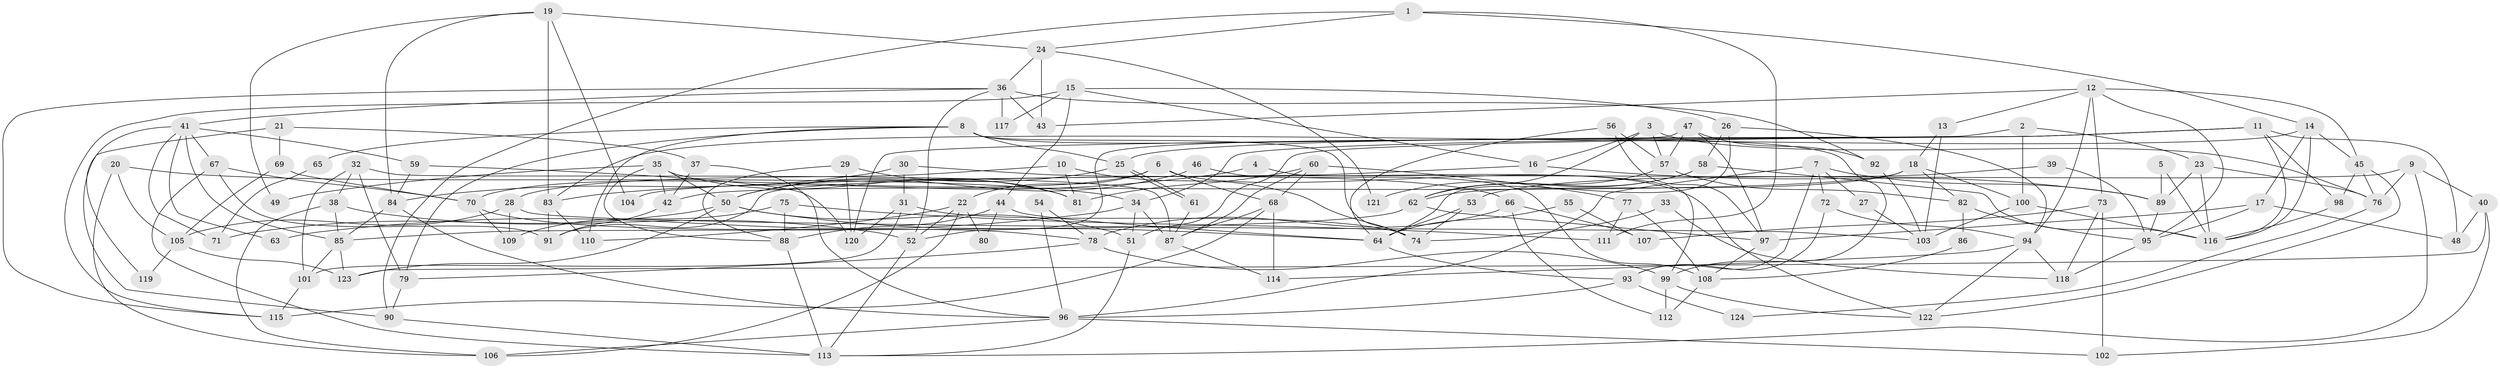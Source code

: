 // Generated by graph-tools (version 1.1) at 2025/02/03/09/25 03:02:01]
// undirected, 124 vertices, 248 edges
graph export_dot {
graph [start="1"]
  node [color=gray90,style=filled];
  1;
  2;
  3;
  4;
  5;
  6;
  7;
  8;
  9;
  10;
  11;
  12;
  13;
  14;
  15;
  16;
  17;
  18;
  19;
  20;
  21;
  22;
  23;
  24;
  25;
  26;
  27;
  28;
  29;
  30;
  31;
  32;
  33;
  34;
  35;
  36;
  37;
  38;
  39;
  40;
  41;
  42;
  43;
  44;
  45;
  46;
  47;
  48;
  49;
  50;
  51;
  52;
  53;
  54;
  55;
  56;
  57;
  58;
  59;
  60;
  61;
  62;
  63;
  64;
  65;
  66;
  67;
  68;
  69;
  70;
  71;
  72;
  73;
  74;
  75;
  76;
  77;
  78;
  79;
  80;
  81;
  82;
  83;
  84;
  85;
  86;
  87;
  88;
  89;
  90;
  91;
  92;
  93;
  94;
  95;
  96;
  97;
  98;
  99;
  100;
  101;
  102;
  103;
  104;
  105;
  106;
  107;
  108;
  109;
  110;
  111;
  112;
  113;
  114;
  115;
  116;
  117;
  118;
  119;
  120;
  121;
  122;
  123;
  124;
  1 -- 14;
  1 -- 90;
  1 -- 24;
  1 -- 111;
  2 -- 23;
  2 -- 100;
  2 -- 120;
  3 -- 62;
  3 -- 16;
  3 -- 57;
  3 -- 76;
  4 -- 83;
  4 -- 99;
  5 -- 89;
  5 -- 116;
  6 -- 70;
  6 -- 122;
  6 -- 22;
  6 -- 68;
  7 -- 93;
  7 -- 72;
  7 -- 27;
  7 -- 89;
  7 -- 96;
  8 -- 25;
  8 -- 110;
  8 -- 65;
  8 -- 74;
  8 -- 79;
  8 -- 99;
  9 -- 76;
  9 -- 40;
  9 -- 91;
  9 -- 113;
  10 -- 28;
  10 -- 81;
  10 -- 74;
  11 -- 34;
  11 -- 116;
  11 -- 25;
  11 -- 48;
  11 -- 51;
  11 -- 98;
  12 -- 95;
  12 -- 43;
  12 -- 13;
  12 -- 45;
  12 -- 73;
  12 -- 94;
  13 -- 18;
  13 -- 103;
  14 -- 116;
  14 -- 45;
  14 -- 17;
  14 -- 83;
  15 -- 26;
  15 -- 44;
  15 -- 16;
  15 -- 115;
  15 -- 117;
  16 -- 89;
  16 -- 104;
  17 -- 48;
  17 -- 95;
  17 -- 97;
  18 -- 82;
  18 -- 42;
  18 -- 62;
  18 -- 100;
  19 -- 83;
  19 -- 24;
  19 -- 49;
  19 -- 84;
  19 -- 104;
  20 -- 106;
  20 -- 34;
  20 -- 105;
  21 -- 37;
  21 -- 69;
  21 -- 119;
  22 -- 52;
  22 -- 80;
  22 -- 106;
  22 -- 110;
  23 -- 76;
  23 -- 116;
  23 -- 89;
  24 -- 36;
  24 -- 43;
  24 -- 121;
  25 -- 61;
  25 -- 61;
  25 -- 50;
  26 -- 64;
  26 -- 94;
  26 -- 58;
  27 -- 103;
  28 -- 103;
  28 -- 105;
  28 -- 109;
  29 -- 120;
  29 -- 88;
  29 -- 81;
  30 -- 84;
  30 -- 31;
  30 -- 66;
  31 -- 120;
  31 -- 74;
  31 -- 101;
  32 -- 87;
  32 -- 101;
  32 -- 38;
  32 -- 79;
  33 -- 118;
  33 -- 74;
  34 -- 51;
  34 -- 87;
  34 -- 63;
  35 -- 81;
  35 -- 50;
  35 -- 42;
  35 -- 49;
  35 -- 88;
  36 -- 115;
  36 -- 52;
  36 -- 41;
  36 -- 43;
  36 -- 92;
  36 -- 117;
  37 -- 42;
  37 -- 96;
  38 -- 85;
  38 -- 52;
  38 -- 106;
  39 -- 95;
  39 -- 53;
  40 -- 123;
  40 -- 102;
  40 -- 48;
  41 -- 90;
  41 -- 59;
  41 -- 63;
  41 -- 67;
  41 -- 71;
  41 -- 85;
  42 -- 91;
  44 -- 88;
  44 -- 64;
  44 -- 80;
  45 -- 98;
  45 -- 76;
  45 -- 122;
  46 -- 108;
  46 -- 50;
  47 -- 57;
  47 -- 97;
  47 -- 52;
  47 -- 92;
  50 -- 51;
  50 -- 64;
  50 -- 71;
  50 -- 123;
  51 -- 113;
  52 -- 113;
  53 -- 74;
  53 -- 64;
  54 -- 78;
  54 -- 96;
  55 -- 107;
  55 -- 64;
  56 -- 57;
  56 -- 97;
  56 -- 64;
  57 -- 62;
  57 -- 82;
  58 -- 62;
  58 -- 116;
  58 -- 121;
  59 -- 84;
  59 -- 120;
  60 -- 68;
  60 -- 87;
  60 -- 77;
  60 -- 81;
  61 -- 87;
  62 -- 85;
  62 -- 97;
  64 -- 93;
  65 -- 71;
  66 -- 78;
  66 -- 107;
  66 -- 112;
  67 -- 113;
  67 -- 70;
  67 -- 91;
  68 -- 115;
  68 -- 87;
  68 -- 114;
  69 -- 105;
  69 -- 70;
  70 -- 78;
  70 -- 109;
  72 -- 93;
  72 -- 94;
  73 -- 118;
  73 -- 102;
  73 -- 107;
  75 -- 109;
  75 -- 88;
  75 -- 111;
  76 -- 124;
  77 -- 111;
  77 -- 108;
  78 -- 79;
  78 -- 99;
  79 -- 90;
  82 -- 95;
  82 -- 86;
  83 -- 91;
  83 -- 110;
  84 -- 96;
  84 -- 85;
  85 -- 101;
  85 -- 123;
  86 -- 108;
  87 -- 114;
  88 -- 113;
  89 -- 95;
  90 -- 113;
  92 -- 103;
  93 -- 96;
  93 -- 124;
  94 -- 122;
  94 -- 114;
  94 -- 118;
  95 -- 118;
  96 -- 106;
  96 -- 102;
  97 -- 108;
  98 -- 116;
  99 -- 112;
  99 -- 122;
  100 -- 103;
  100 -- 116;
  101 -- 115;
  105 -- 123;
  105 -- 119;
  108 -- 112;
}
